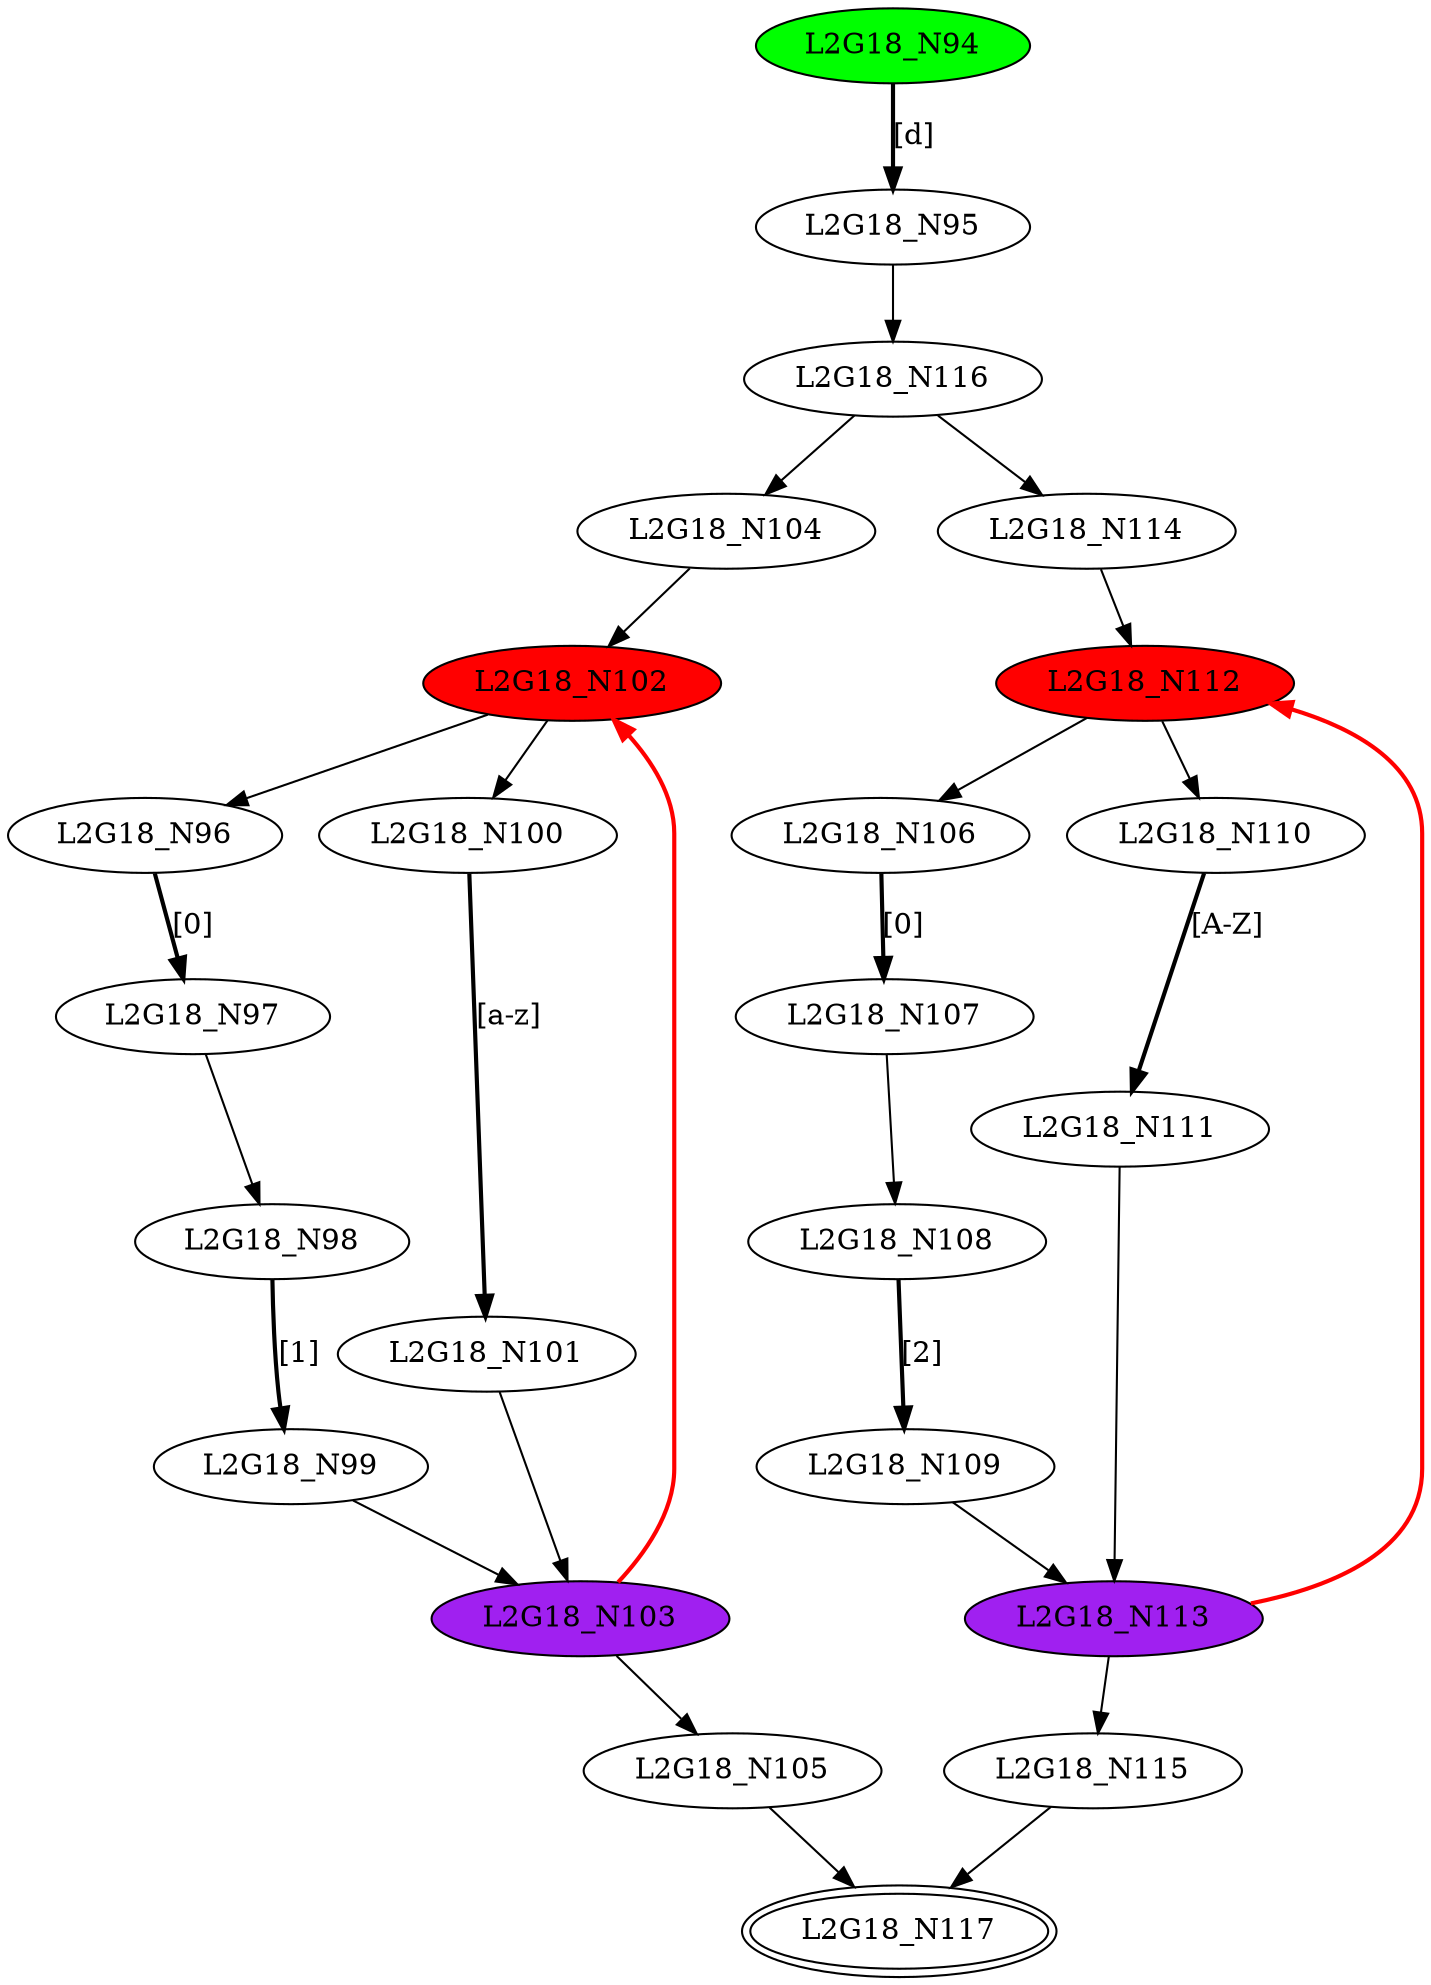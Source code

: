 digraph G18{
"L2G18_N94" [style=filled,fillcolor=green];
"L2G18_N95";
"L2G18_N96";
"L2G18_N97";
"L2G18_N98";
"L2G18_N99";
"L2G18_N100";
"L2G18_N101";
"L2G18_N102" [style=filled,fillcolor=red];
"L2G18_N103" [style=filled,fillcolor=purple];
"L2G18_N104";
"L2G18_N105";
"L2G18_N106";
"L2G18_N107";
"L2G18_N108";
"L2G18_N109";
"L2G18_N110";
"L2G18_N111";
"L2G18_N112" [style=filled,fillcolor=red];
"L2G18_N113" [style=filled,fillcolor=purple];
"L2G18_N114";
"L2G18_N115";
"L2G18_N116";
"L2G18_N117" [peripheries=2];
"L2G18_N94"->"L2G18_N95" [style = bold, label = "[d]"];
"L2G18_N96"->"L2G18_N97" [style = bold, label = "[0]"];
"L2G18_N98"->"L2G18_N99" [style = bold, label = "[1]"];
"L2G18_N97"->"L2G18_N98";
"L2G18_N100"->"L2G18_N101" [style = bold, label = "[a-z]"];
"L2G18_N102"->"L2G18_N96";
"L2G18_N102"->"L2G18_N100";
"L2G18_N101"->"L2G18_N103";
"L2G18_N99"->"L2G18_N103";
"L2G18_N104"->"L2G18_N102";
"L2G18_N103"->"L2G18_N105";
"L2G18_N103"->"L2G18_N102" [color=red,style = bold, label = ""];
"L2G18_N106"->"L2G18_N107" [style = bold, label = "[0]"];
"L2G18_N108"->"L2G18_N109" [style = bold, label = "[2]"];
"L2G18_N107"->"L2G18_N108";
"L2G18_N110"->"L2G18_N111" [style = bold, label = "[A-Z]"];
"L2G18_N112"->"L2G18_N106";
"L2G18_N112"->"L2G18_N110";
"L2G18_N111"->"L2G18_N113";
"L2G18_N109"->"L2G18_N113";
"L2G18_N114"->"L2G18_N112";
"L2G18_N113"->"L2G18_N115";
"L2G18_N113"->"L2G18_N112" [color=red,style = bold, label = ""];
"L2G18_N116"->"L2G18_N104";
"L2G18_N116"->"L2G18_N114";
"L2G18_N115"->"L2G18_N117";
"L2G18_N105"->"L2G18_N117";
"L2G18_N95"->"L2G18_N116";
}

